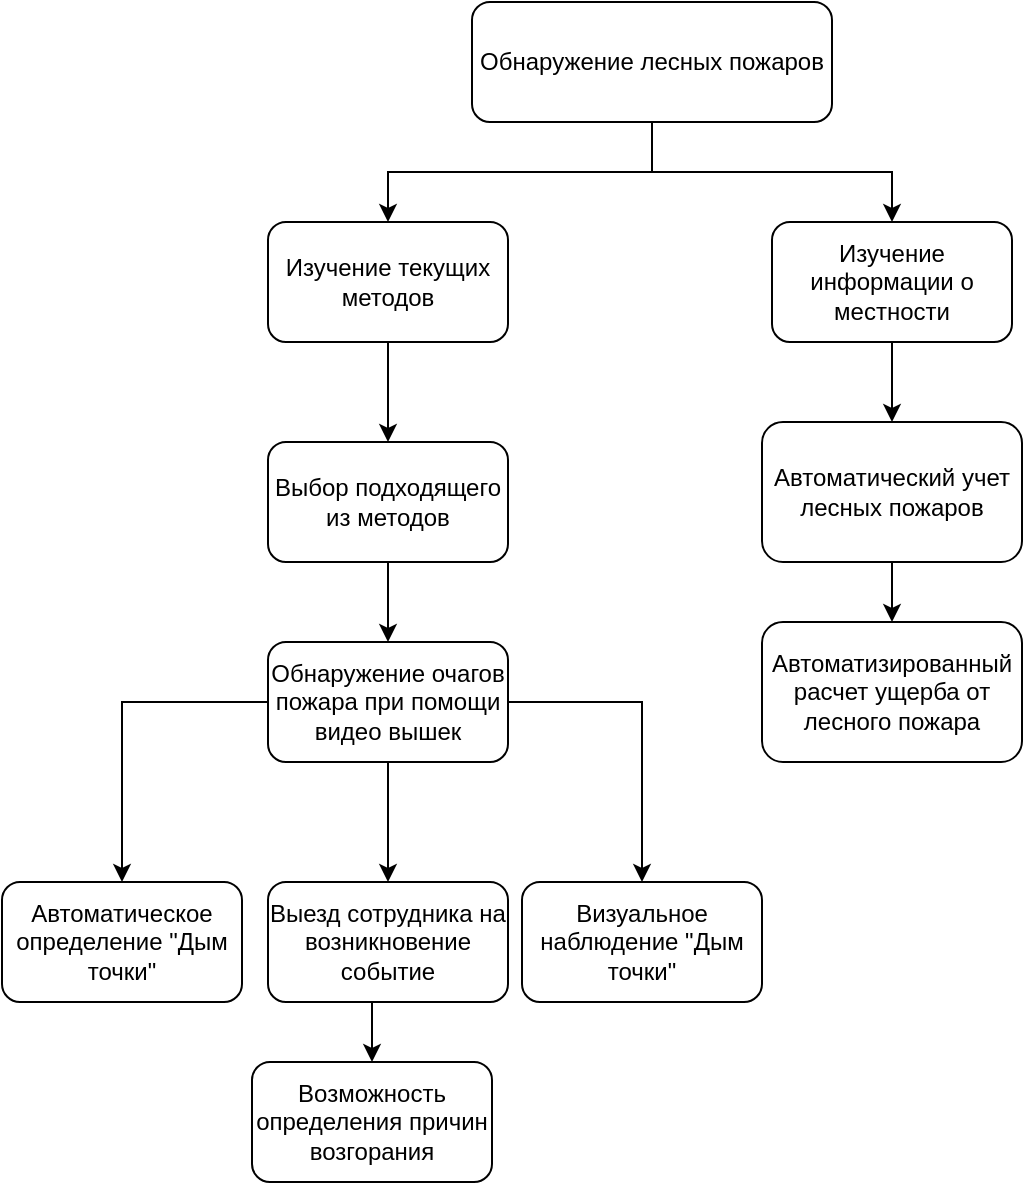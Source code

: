<mxfile version="15.5.2" type="github">
  <diagram id="V3mEnlDogxbEyrrkgHN0" name="Page-1">
    <mxGraphModel dx="990" dy="543" grid="1" gridSize="10" guides="1" tooltips="1" connect="1" arrows="1" fold="1" page="1" pageScale="1" pageWidth="827" pageHeight="1169" math="0" shadow="0">
      <root>
        <mxCell id="0" />
        <mxCell id="1" parent="0" />
        <mxCell id="mN0xdmjhnZ_x7cbttP8J-13" style="edgeStyle=orthogonalEdgeStyle;rounded=0;orthogonalLoop=1;jettySize=auto;html=1;entryX=0.5;entryY=0;entryDx=0;entryDy=0;" parent="1" source="mN0xdmjhnZ_x7cbttP8J-1" target="mN0xdmjhnZ_x7cbttP8J-2" edge="1">
          <mxGeometry relative="1" as="geometry" />
        </mxCell>
        <mxCell id="mN0xdmjhnZ_x7cbttP8J-14" style="edgeStyle=orthogonalEdgeStyle;rounded=0;orthogonalLoop=1;jettySize=auto;html=1;" parent="1" source="mN0xdmjhnZ_x7cbttP8J-1" target="mN0xdmjhnZ_x7cbttP8J-3" edge="1">
          <mxGeometry relative="1" as="geometry" />
        </mxCell>
        <mxCell id="mN0xdmjhnZ_x7cbttP8J-1" value="Обнаружение лесных пожаров" style="rounded=1;whiteSpace=wrap;html=1;" parent="1" vertex="1">
          <mxGeometry x="310" y="100" width="180" height="60" as="geometry" />
        </mxCell>
        <mxCell id="mN0xdmjhnZ_x7cbttP8J-16" style="edgeStyle=orthogonalEdgeStyle;rounded=0;orthogonalLoop=1;jettySize=auto;html=1;" parent="1" source="mN0xdmjhnZ_x7cbttP8J-2" target="mN0xdmjhnZ_x7cbttP8J-4" edge="1">
          <mxGeometry relative="1" as="geometry" />
        </mxCell>
        <mxCell id="mN0xdmjhnZ_x7cbttP8J-2" value="Изучение текущих методов" style="rounded=1;whiteSpace=wrap;html=1;" parent="1" vertex="1">
          <mxGeometry x="208" y="210" width="120" height="60" as="geometry" />
        </mxCell>
        <mxCell id="mN0xdmjhnZ_x7cbttP8J-15" style="edgeStyle=orthogonalEdgeStyle;rounded=0;orthogonalLoop=1;jettySize=auto;html=1;" parent="1" source="mN0xdmjhnZ_x7cbttP8J-3" target="mN0xdmjhnZ_x7cbttP8J-9" edge="1">
          <mxGeometry relative="1" as="geometry" />
        </mxCell>
        <mxCell id="mN0xdmjhnZ_x7cbttP8J-3" value="Изучение информации о местности" style="rounded=1;whiteSpace=wrap;html=1;" parent="1" vertex="1">
          <mxGeometry x="460" y="210" width="120" height="60" as="geometry" />
        </mxCell>
        <mxCell id="mN0xdmjhnZ_x7cbttP8J-18" style="edgeStyle=orthogonalEdgeStyle;rounded=0;orthogonalLoop=1;jettySize=auto;html=1;" parent="1" source="mN0xdmjhnZ_x7cbttP8J-4" target="mN0xdmjhnZ_x7cbttP8J-5" edge="1">
          <mxGeometry relative="1" as="geometry" />
        </mxCell>
        <mxCell id="mN0xdmjhnZ_x7cbttP8J-4" value="Выбор подходящего из методов" style="rounded=1;whiteSpace=wrap;html=1;" parent="1" vertex="1">
          <mxGeometry x="208" y="320" width="120" height="60" as="geometry" />
        </mxCell>
        <mxCell id="mN0xdmjhnZ_x7cbttP8J-10" style="edgeStyle=orthogonalEdgeStyle;rounded=0;orthogonalLoop=1;jettySize=auto;html=1;entryX=0.5;entryY=0;entryDx=0;entryDy=0;" parent="1" source="mN0xdmjhnZ_x7cbttP8J-5" target="mN0xdmjhnZ_x7cbttP8J-6" edge="1">
          <mxGeometry relative="1" as="geometry" />
        </mxCell>
        <mxCell id="mN0xdmjhnZ_x7cbttP8J-11" style="edgeStyle=orthogonalEdgeStyle;rounded=0;orthogonalLoop=1;jettySize=auto;html=1;" parent="1" source="mN0xdmjhnZ_x7cbttP8J-5" target="mN0xdmjhnZ_x7cbttP8J-8" edge="1">
          <mxGeometry relative="1" as="geometry" />
        </mxCell>
        <mxCell id="mN0xdmjhnZ_x7cbttP8J-12" style="edgeStyle=orthogonalEdgeStyle;rounded=0;orthogonalLoop=1;jettySize=auto;html=1;entryX=0.5;entryY=0;entryDx=0;entryDy=0;" parent="1" source="mN0xdmjhnZ_x7cbttP8J-5" target="mN0xdmjhnZ_x7cbttP8J-7" edge="1">
          <mxGeometry relative="1" as="geometry" />
        </mxCell>
        <mxCell id="mN0xdmjhnZ_x7cbttP8J-5" value="Обнаружение очагов пожара при помощи видео вышек" style="rounded=1;whiteSpace=wrap;html=1;" parent="1" vertex="1">
          <mxGeometry x="208" y="420" width="120" height="60" as="geometry" />
        </mxCell>
        <mxCell id="mN0xdmjhnZ_x7cbttP8J-6" value="Автоматическое определение &quot;Дым точки&quot;" style="rounded=1;whiteSpace=wrap;html=1;" parent="1" vertex="1">
          <mxGeometry x="75" y="540" width="120" height="60" as="geometry" />
        </mxCell>
        <mxCell id="mN0xdmjhnZ_x7cbttP8J-7" value="Визуальное наблюдение &quot;Дым точки&quot;" style="rounded=1;whiteSpace=wrap;html=1;" parent="1" vertex="1">
          <mxGeometry x="335" y="540" width="120" height="60" as="geometry" />
        </mxCell>
        <mxCell id="DajCzqpPM2udY60xIiEC-5" style="edgeStyle=orthogonalEdgeStyle;rounded=0;orthogonalLoop=1;jettySize=auto;html=1;exitX=0.5;exitY=1;exitDx=0;exitDy=0;entryX=0.5;entryY=0;entryDx=0;entryDy=0;" edge="1" parent="1" source="mN0xdmjhnZ_x7cbttP8J-8" target="DajCzqpPM2udY60xIiEC-4">
          <mxGeometry relative="1" as="geometry" />
        </mxCell>
        <mxCell id="mN0xdmjhnZ_x7cbttP8J-8" value="Выезд сотрудника на возникновение событие" style="rounded=1;whiteSpace=wrap;html=1;" parent="1" vertex="1">
          <mxGeometry x="208" y="540" width="120" height="60" as="geometry" />
        </mxCell>
        <mxCell id="DajCzqpPM2udY60xIiEC-2" style="edgeStyle=orthogonalEdgeStyle;rounded=0;orthogonalLoop=1;jettySize=auto;html=1;exitX=0.5;exitY=1;exitDx=0;exitDy=0;" edge="1" parent="1" source="mN0xdmjhnZ_x7cbttP8J-9" target="DajCzqpPM2udY60xIiEC-1">
          <mxGeometry relative="1" as="geometry" />
        </mxCell>
        <mxCell id="mN0xdmjhnZ_x7cbttP8J-9" value="Автоматический учет лесных пожаров" style="rounded=1;whiteSpace=wrap;html=1;" parent="1" vertex="1">
          <mxGeometry x="455" y="310" width="130" height="70" as="geometry" />
        </mxCell>
        <mxCell id="DajCzqpPM2udY60xIiEC-1" value="Автоматизированный расчет ущерба от лесного пожара" style="rounded=1;whiteSpace=wrap;html=1;" vertex="1" parent="1">
          <mxGeometry x="455" y="410" width="130" height="70" as="geometry" />
        </mxCell>
        <mxCell id="DajCzqpPM2udY60xIiEC-4" value="Возможность определения причин возгорания" style="rounded=1;whiteSpace=wrap;html=1;" vertex="1" parent="1">
          <mxGeometry x="200" y="630" width="120" height="60" as="geometry" />
        </mxCell>
      </root>
    </mxGraphModel>
  </diagram>
</mxfile>
